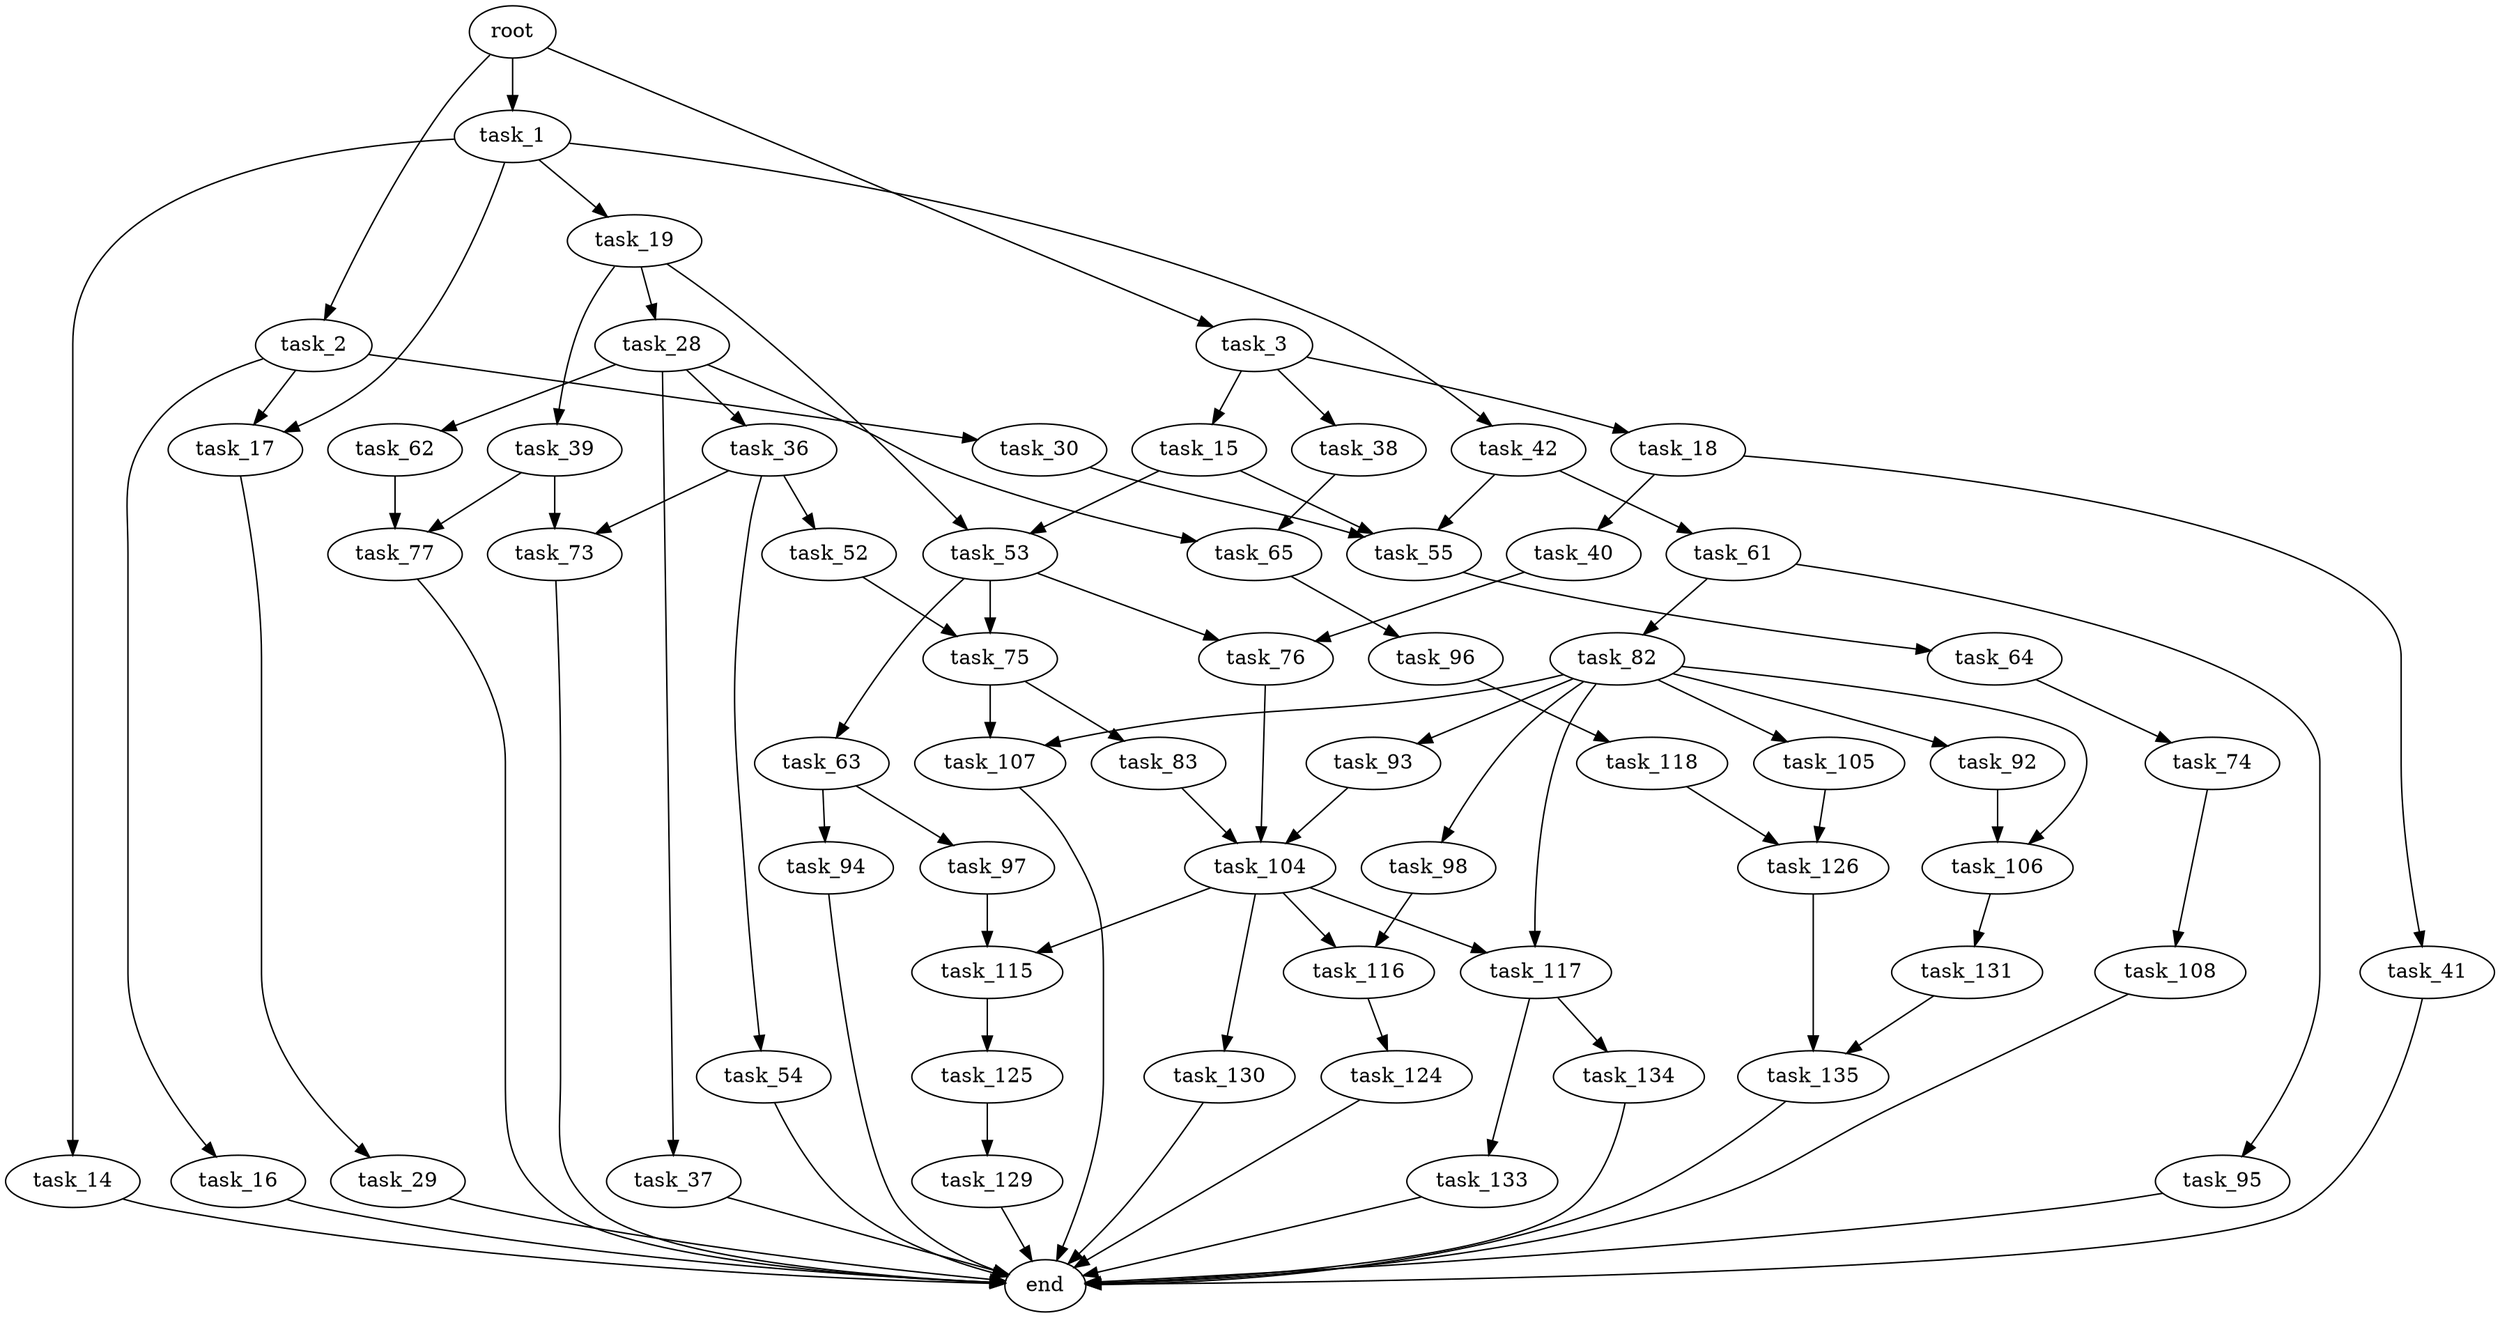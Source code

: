 digraph G {
  root [size="0.000000"];
  task_1 [size="549755813888.000000"];
  task_2 [size="1073741824000.000000"];
  task_3 [size="4452830411.000000"];
  task_14 [size="11236710916.000000"];
  task_17 [size="2056506196.000000"];
  task_19 [size="168177338892.000000"];
  task_42 [size="286774832555.000000"];
  task_16 [size="231928233984.000000"];
  task_30 [size="1073741824000.000000"];
  task_15 [size="114669590154.000000"];
  task_18 [size="9826460018.000000"];
  task_38 [size="506503520385.000000"];
  end [size="0.000000"];
  task_53 [size="55047925546.000000"];
  task_55 [size="17054029600.000000"];
  task_29 [size="368293445632.000000"];
  task_40 [size="7748096066.000000"];
  task_41 [size="51301972620.000000"];
  task_28 [size="30733497444.000000"];
  task_39 [size="782757789696.000000"];
  task_36 [size="1953520066.000000"];
  task_37 [size="4174754238.000000"];
  task_62 [size="134217728000.000000"];
  task_65 [size="390525721752.000000"];
  task_52 [size="21945913630.000000"];
  task_54 [size="641472394576.000000"];
  task_73 [size="322616084.000000"];
  task_77 [size="439896950191.000000"];
  task_76 [size="39566179850.000000"];
  task_61 [size="262616734824.000000"];
  task_75 [size="242014865838.000000"];
  task_63 [size="25707975027.000000"];
  task_64 [size="1073741824000.000000"];
  task_82 [size="134217728000.000000"];
  task_95 [size="231928233984.000000"];
  task_94 [size="782757789696.000000"];
  task_97 [size="5742102857.000000"];
  task_74 [size="25727440340.000000"];
  task_96 [size="355348910888.000000"];
  task_108 [size="782757789696.000000"];
  task_83 [size="560013974737.000000"];
  task_107 [size="1073741824000.000000"];
  task_104 [size="9212566256.000000"];
  task_92 [size="1507404697.000000"];
  task_93 [size="134217728000.000000"];
  task_98 [size="49012824466.000000"];
  task_105 [size="13356499198.000000"];
  task_106 [size="1738623822.000000"];
  task_117 [size="299478703429.000000"];
  task_118 [size="231928233984.000000"];
  task_115 [size="1073741824000.000000"];
  task_116 [size="782757789696.000000"];
  task_130 [size="270912736744.000000"];
  task_126 [size="994853033161.000000"];
  task_131 [size="28991029248.000000"];
  task_125 [size="323345894247.000000"];
  task_124 [size="68719476736.000000"];
  task_133 [size="16059545366.000000"];
  task_134 [size="9923067609.000000"];
  task_129 [size="109962809820.000000"];
  task_135 [size="199627753244.000000"];

  root -> task_1 [size="1.000000"];
  root -> task_2 [size="1.000000"];
  root -> task_3 [size="1.000000"];
  task_1 -> task_14 [size="536870912.000000"];
  task_1 -> task_17 [size="536870912.000000"];
  task_1 -> task_19 [size="536870912.000000"];
  task_1 -> task_42 [size="536870912.000000"];
  task_2 -> task_16 [size="838860800.000000"];
  task_2 -> task_17 [size="838860800.000000"];
  task_2 -> task_30 [size="838860800.000000"];
  task_3 -> task_15 [size="134217728.000000"];
  task_3 -> task_18 [size="134217728.000000"];
  task_3 -> task_38 [size="134217728.000000"];
  task_14 -> end [size="1.000000"];
  task_17 -> task_29 [size="33554432.000000"];
  task_19 -> task_28 [size="134217728.000000"];
  task_19 -> task_39 [size="134217728.000000"];
  task_19 -> task_53 [size="134217728.000000"];
  task_42 -> task_55 [size="301989888.000000"];
  task_42 -> task_61 [size="301989888.000000"];
  task_16 -> end [size="1.000000"];
  task_30 -> task_55 [size="838860800.000000"];
  task_15 -> task_53 [size="209715200.000000"];
  task_15 -> task_55 [size="209715200.000000"];
  task_18 -> task_40 [size="209715200.000000"];
  task_18 -> task_41 [size="209715200.000000"];
  task_38 -> task_65 [size="411041792.000000"];
  task_53 -> task_63 [size="209715200.000000"];
  task_53 -> task_75 [size="209715200.000000"];
  task_53 -> task_76 [size="209715200.000000"];
  task_55 -> task_64 [size="411041792.000000"];
  task_29 -> end [size="1.000000"];
  task_40 -> task_76 [size="838860800.000000"];
  task_41 -> end [size="1.000000"];
  task_28 -> task_36 [size="679477248.000000"];
  task_28 -> task_37 [size="679477248.000000"];
  task_28 -> task_62 [size="679477248.000000"];
  task_28 -> task_65 [size="679477248.000000"];
  task_39 -> task_73 [size="679477248.000000"];
  task_39 -> task_77 [size="679477248.000000"];
  task_36 -> task_52 [size="33554432.000000"];
  task_36 -> task_54 [size="33554432.000000"];
  task_36 -> task_73 [size="33554432.000000"];
  task_37 -> end [size="1.000000"];
  task_62 -> task_77 [size="209715200.000000"];
  task_65 -> task_96 [size="838860800.000000"];
  task_52 -> task_75 [size="536870912.000000"];
  task_54 -> end [size="1.000000"];
  task_73 -> end [size="1.000000"];
  task_77 -> end [size="1.000000"];
  task_76 -> task_104 [size="838860800.000000"];
  task_61 -> task_82 [size="679477248.000000"];
  task_61 -> task_95 [size="679477248.000000"];
  task_75 -> task_83 [size="209715200.000000"];
  task_75 -> task_107 [size="209715200.000000"];
  task_63 -> task_94 [size="411041792.000000"];
  task_63 -> task_97 [size="411041792.000000"];
  task_64 -> task_74 [size="838860800.000000"];
  task_82 -> task_92 [size="209715200.000000"];
  task_82 -> task_93 [size="209715200.000000"];
  task_82 -> task_98 [size="209715200.000000"];
  task_82 -> task_105 [size="209715200.000000"];
  task_82 -> task_106 [size="209715200.000000"];
  task_82 -> task_107 [size="209715200.000000"];
  task_82 -> task_117 [size="209715200.000000"];
  task_95 -> end [size="1.000000"];
  task_94 -> end [size="1.000000"];
  task_97 -> task_115 [size="134217728.000000"];
  task_74 -> task_108 [size="33554432.000000"];
  task_96 -> task_118 [size="679477248.000000"];
  task_108 -> end [size="1.000000"];
  task_83 -> task_104 [size="411041792.000000"];
  task_107 -> end [size="1.000000"];
  task_104 -> task_115 [size="301989888.000000"];
  task_104 -> task_116 [size="301989888.000000"];
  task_104 -> task_117 [size="301989888.000000"];
  task_104 -> task_130 [size="301989888.000000"];
  task_92 -> task_106 [size="33554432.000000"];
  task_93 -> task_104 [size="209715200.000000"];
  task_98 -> task_116 [size="838860800.000000"];
  task_105 -> task_126 [size="301989888.000000"];
  task_106 -> task_131 [size="33554432.000000"];
  task_117 -> task_133 [size="301989888.000000"];
  task_117 -> task_134 [size="301989888.000000"];
  task_118 -> task_126 [size="301989888.000000"];
  task_115 -> task_125 [size="838860800.000000"];
  task_116 -> task_124 [size="679477248.000000"];
  task_130 -> end [size="1.000000"];
  task_126 -> task_135 [size="679477248.000000"];
  task_131 -> task_135 [size="75497472.000000"];
  task_125 -> task_129 [size="301989888.000000"];
  task_124 -> end [size="1.000000"];
  task_133 -> end [size="1.000000"];
  task_134 -> end [size="1.000000"];
  task_129 -> end [size="1.000000"];
  task_135 -> end [size="1.000000"];
}
